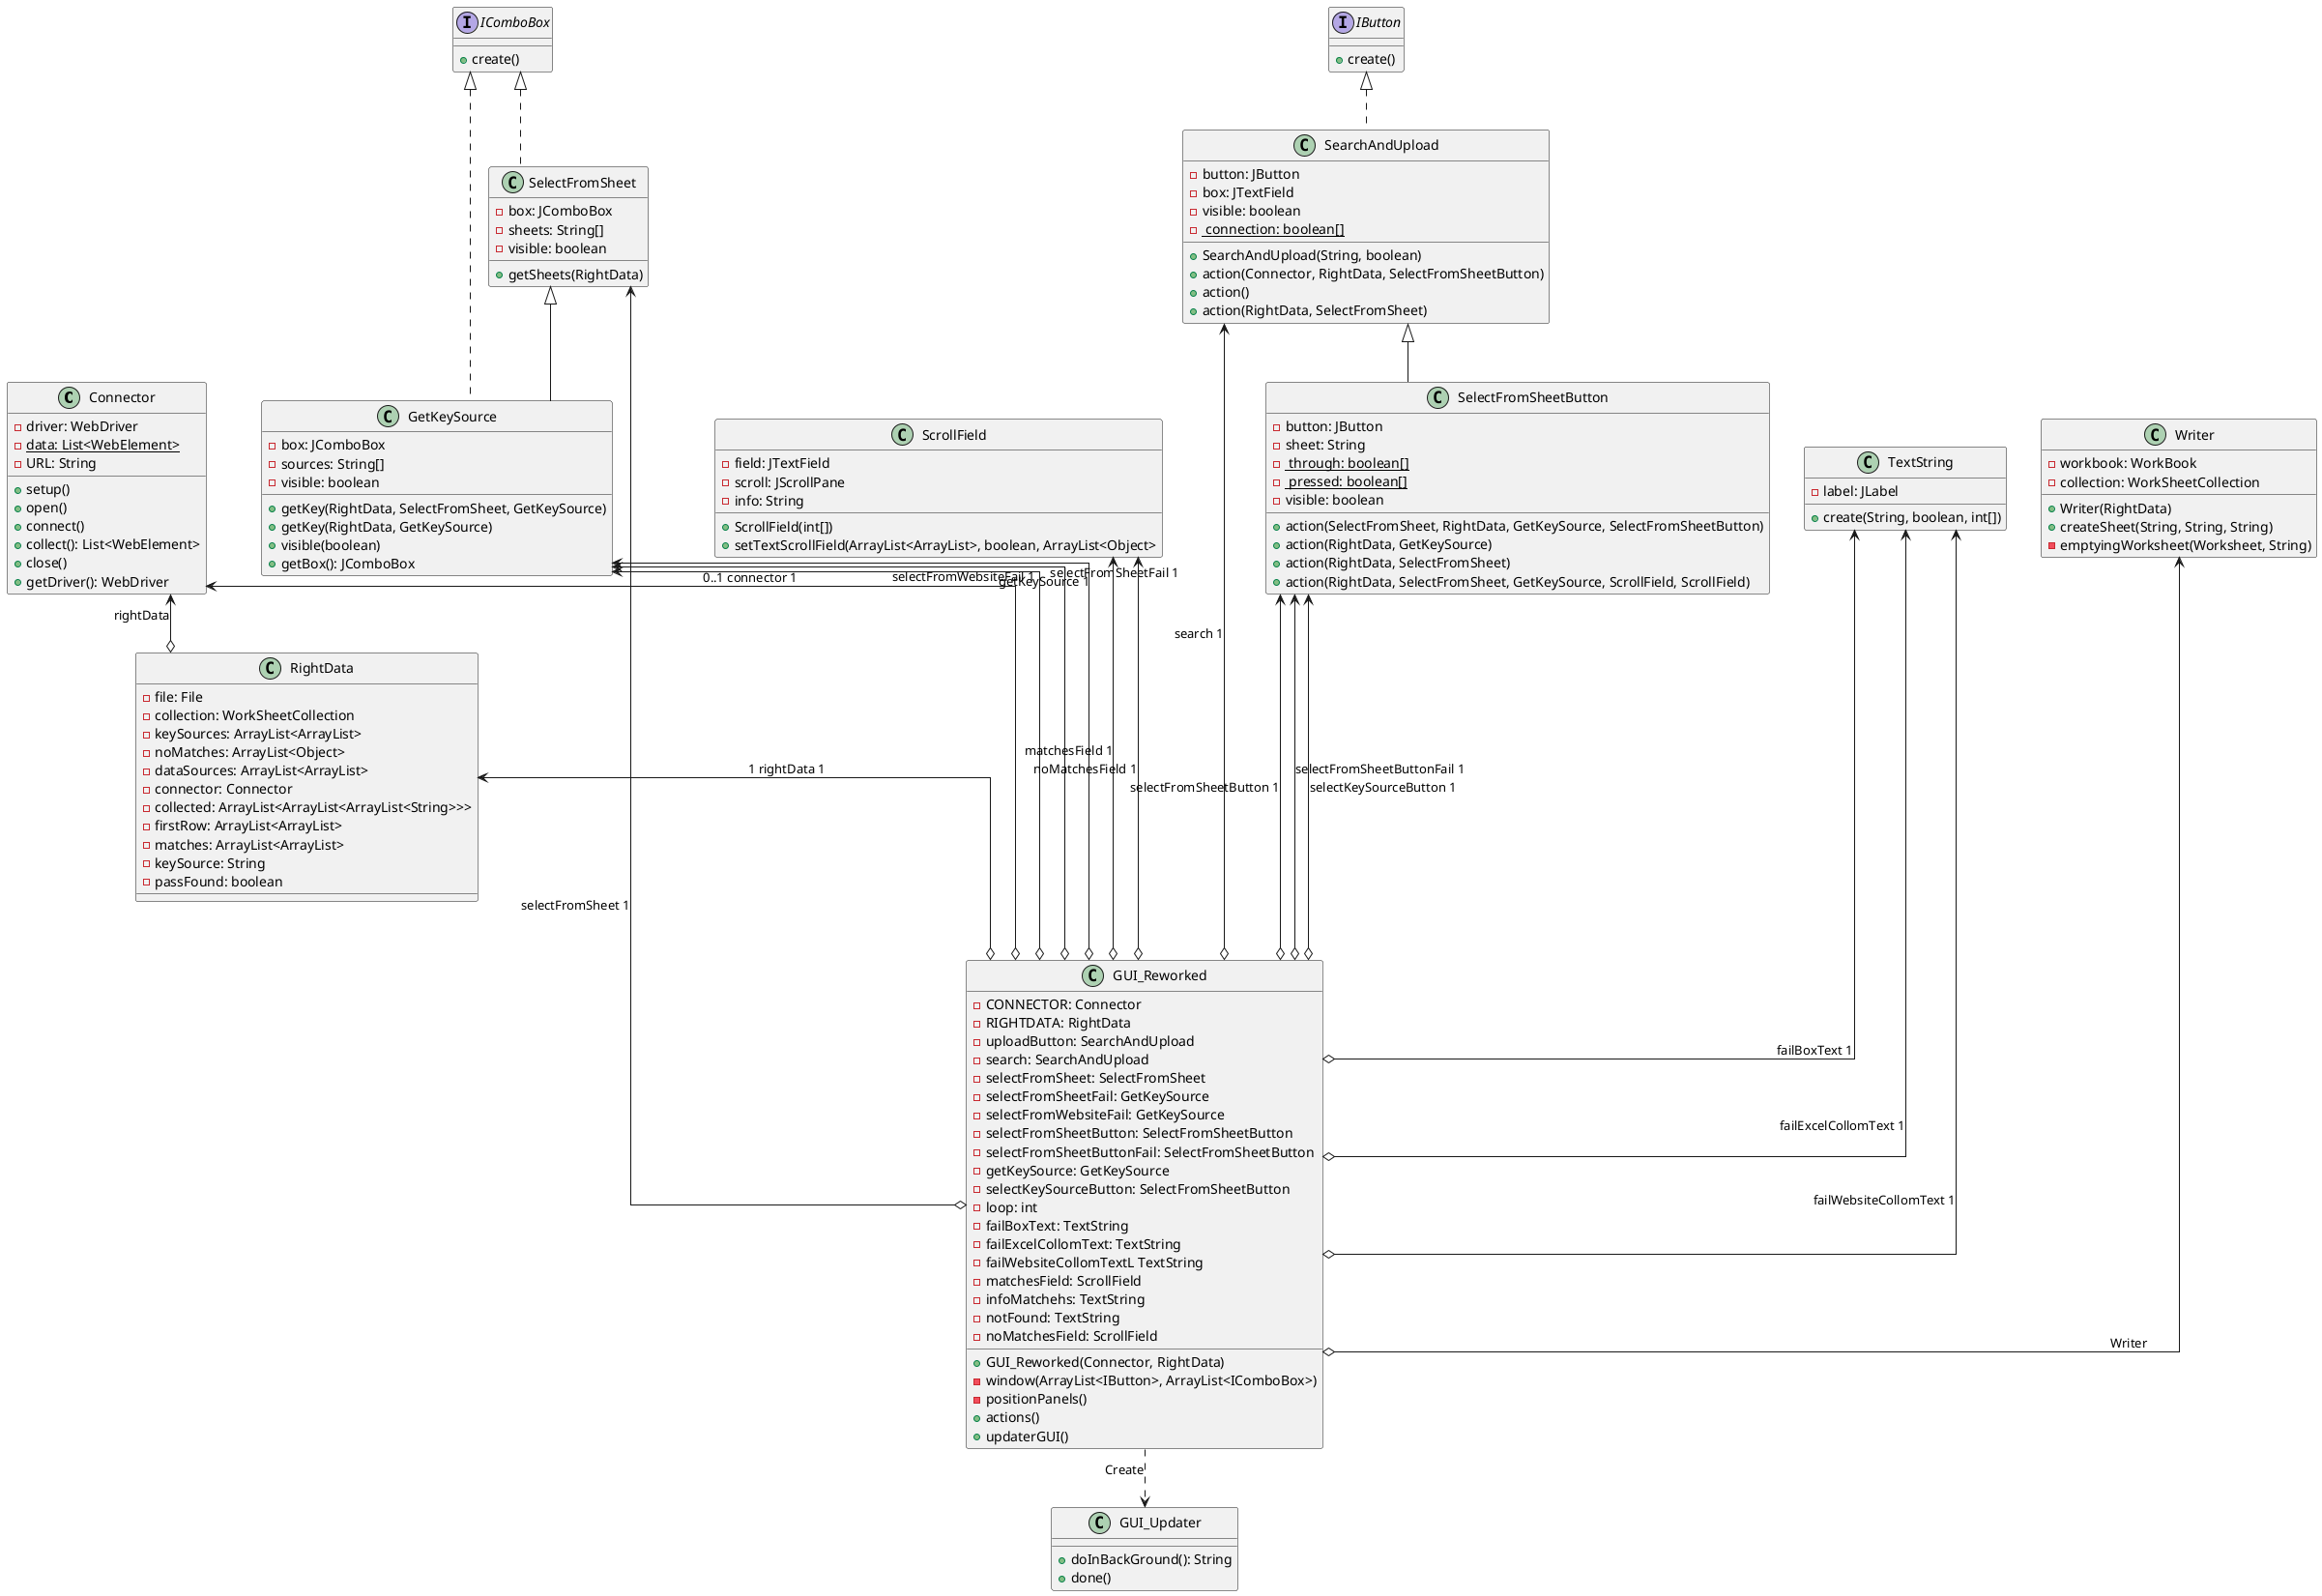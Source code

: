 @startuml
'https://plantuml.com/sequence-diagram
skinparam linetype ortho
class Connector{
- driver: WebDriver
- <u>data: List<WebElement>
- URL: String

+ setup()
+ open()
+ connect()
+ collect(): List<WebElement>
+ close()
+ getDriver(): WebDriver
}

class GetKeySource{
- box: JComboBox
- sources: String[]
- visible: boolean

+ getKey(RightData, SelectFromSheet, GetKeySource)
+ getKey(RightData, GetKeySource)
+ visible(boolean)
+ getBox(): JComboBox
}

class GUI_Reworked{
- CONNECTOR: Connector
- RIGHTDATA: RightData
- uploadButton: SearchAndUpload
- search: SearchAndUpload
- selectFromSheet: SelectFromSheet
- selectFromSheetFail: GetKeySource
- selectFromWebsiteFail: GetKeySource
- selectFromSheetButton: SelectFromSheetButton
- selectFromSheetButtonFail: SelectFromSheetButton
- getKeySource: GetKeySource
- selectKeySourceButton: SelectFromSheetButton
- loop: int
- failBoxText: TextString
- failExcelCollomText: TextString
- failWebsiteCollomTextL TextString
- matchesField: ScrollField
- infoMatchehs: TextString
- notFound: TextString
- noMatchesField: ScrollField

+ GUI_Reworked(Connector, RightData)
- window(ArrayList<IButton>, ArrayList<IComboBox>)
- positionPanels()
+ actions()
+ updaterGUI()

}

class GUI_Updater{
+ doInBackGround(): String
+ done()
}

interface IButton{
+ create()
}

interface IComboBox{
+ create()
}

class RightData{
- file: File
- collection: WorkSheetCollection
- keySources: ArrayList<ArrayList>
- noMatches: ArrayList<Object>
- dataSources: ArrayList<ArrayList>
- connector: Connector
- collected: ArrayList<ArrayList<ArrayList<String>>>
- firstRow: ArrayList<ArrayList>
- matches: ArrayList<ArrayList>
- keySource: String
- passFound: boolean
}

class ScrollField{
- field: JTextField
- scroll: JScrollPane
- info: String

+ ScrollField(int[])
+ setTextScrollField(ArrayList<ArrayList>, boolean, ArrayList<Object>
}

class SearchAndUpload{
- button: JButton
- box: JTextField
- visible: boolean
- <u> connection: boolean[]

+ SearchAndUpload(String, boolean)
+ action(Connector, RightData, SelectFromSheetButton)
+ action()
+ action(RightData, SelectFromSheet)
}

class SelectFromSheet{
- box: JComboBox
- sheets: String[]
- visible: boolean

+ getSheets(RightData)

}

class SelectFromSheetButton{
- button: JButton
- sheet: String
- <u> through: boolean[]
- <u> pressed: boolean[]
- visible: boolean

+ action(SelectFromSheet, RightData, GetKeySource, SelectFromSheetButton)
+ action(RightData, GetKeySource)
+ action(RightData, SelectFromSheet)
+ action(RightData, SelectFromSheet, GetKeySource, ScrollField, ScrollField)
}

class TextString{
- label: JLabel

+ create(String, boolean, int[])
}

class Writer{
- workbook: WorkBook
- collection: WorkSheetCollection

+ Writer(RightData)
+ createSheet(String, String, String)
- emptyingWorksheet(Worksheet, String)
}

SelectFromSheet <|-- GetKeySource
IComboBox <|.. GetKeySource
GUI_Reworked ..> GUI_Updater: Create

RightData <--o GUI_Reworked: 1 rightData 1
Connector <--o GUI_Reworked: 0..1 connector 1
SearchAndUpload <---o GUI_Reworked: search 1
SelectFromSheet <---o GUI_Reworked: selectFromSheet 1
GetKeySource <---o GUI_Reworked: selectFromSheetFail 1
GetKeySource <---o GUI_Reworked: selectFromWebsiteFail 1
SelectFromSheetButton <---o GUI_Reworked: selectFromSheetButton 1
SelectFromSheetButton <---o GUI_Reworked: selectFromSheetButtonFail 1
GetKeySource <---o GUI_Reworked: getKeySource 1
SelectFromSheetButton <---o GUI_Reworked: selectKeySourceButton 1
TextString <---o GUI_Reworked: failBoxText 1
TextString <---o GUI_Reworked: failExcelCollomText 1
TextString <---o GUI_Reworked: failWebsiteCollomText 1
ScrollField <---o GUI_Reworked: matchesField 1
ScrollField <---o GUI_Reworked: noMatchesField 1
Writer <---o GUI_Reworked: Writer

Connector <--o RightData: rightData

IButton <|.. SearchAndUpload

IComboBox <|.. SelectFromSheet

SearchAndUpload <|-- SelectFromSheetButton



@enduml